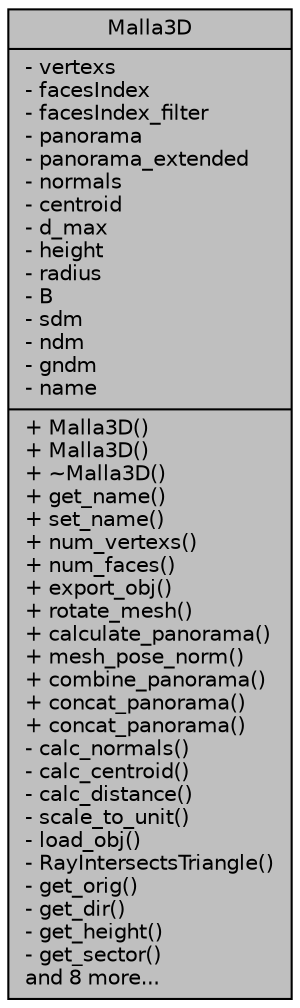 digraph "Malla3D"
{
 // LATEX_PDF_SIZE
  edge [fontname="Helvetica",fontsize="10",labelfontname="Helvetica",labelfontsize="10"];
  node [fontname="Helvetica",fontsize="10",shape=record];
  Node1 [label="{Malla3D\n|- vertexs\l- facesIndex\l- facesIndex_filter\l- panorama\l- panorama_extended\l- normals\l- centroid\l- d_max\l- height\l- radius\l- B\l- sdm\l- ndm\l- gndm\l- name\l|+ Malla3D()\l+ Malla3D()\l+ ~Malla3D()\l+ get_name()\l+ set_name()\l+ num_vertexs()\l+ num_faces()\l+ export_obj()\l+ rotate_mesh()\l+ calculate_panorama()\l+ mesh_pose_norm()\l+ combine_panorama()\l+ concat_panorama()\l+ concat_panorama()\l- calc_normals()\l- calc_centroid()\l- calc_distance()\l- scale_to_unit()\l- load_obj()\l- RayIntersectsTriangle()\l- get_orig()\l- get_dir()\l- get_height()\l- get_sector()\land 8 more...\l}",height=0.2,width=0.4,color="black", fillcolor="grey75", style="filled", fontcolor="black",tooltip="This class contains the information about the 3D model."];
}
